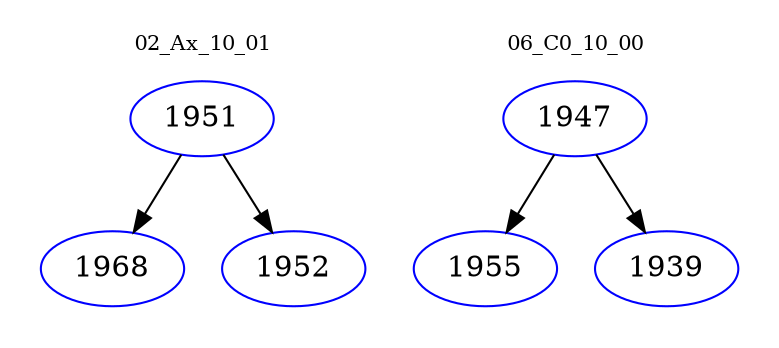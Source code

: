 digraph{
subgraph cluster_0 {
color = white
label = "02_Ax_10_01";
fontsize=10;
T0_1951 [label="1951", color="blue"]
T0_1951 -> T0_1968 [color="black"]
T0_1968 [label="1968", color="blue"]
T0_1951 -> T0_1952 [color="black"]
T0_1952 [label="1952", color="blue"]
}
subgraph cluster_1 {
color = white
label = "06_C0_10_00";
fontsize=10;
T1_1947 [label="1947", color="blue"]
T1_1947 -> T1_1955 [color="black"]
T1_1955 [label="1955", color="blue"]
T1_1947 -> T1_1939 [color="black"]
T1_1939 [label="1939", color="blue"]
}
}
